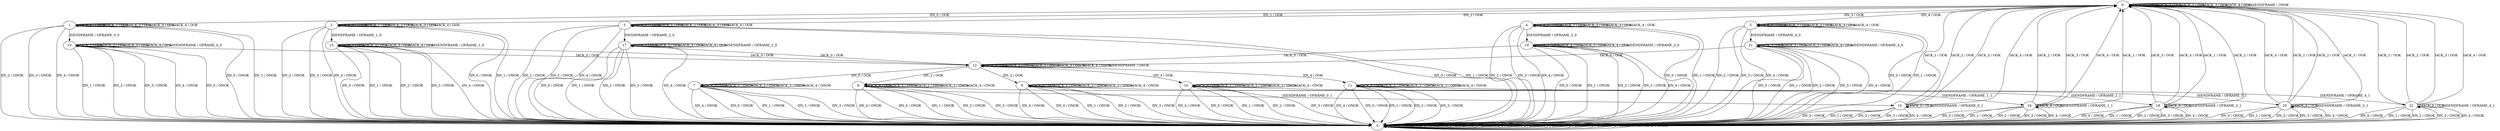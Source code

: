 digraph {
6
0
1
2
3
4
5
7
8
9
10
11
12
13
14
15
16
17
18
19
20
21
22
6 -> 6 [label="IACK_0 / ONOK"]
6 -> 6 [label="IACK_1 / OOK"]
6 -> 6 [label="IACK_2 / OOK"]
6 -> 6 [label="IACK_3 / OOK"]
6 -> 6 [label="IACK_4 / OOK"]
6 -> 1 [label="IIN_0 / OOK"]
6 -> 2 [label="IIN_1 / OOK"]
6 -> 3 [label="IIN_2 / OOK"]
6 -> 4 [label="IIN_3 / OOK"]
6 -> 5 [label="IIN_4 / OOK"]
6 -> 6 [label="ISENDFRAME / ONOK"]
0 -> 0 [label="IACK_0 / ONOK"]
0 -> 0 [label="IACK_1 / ONOK"]
0 -> 0 [label="IACK_2 / ONOK"]
0 -> 0 [label="IACK_3 / ONOK"]
0 -> 0 [label="IACK_4 / ONOK"]
0 -> 0 [label="IIN_0 / ONOK"]
0 -> 0 [label="IIN_1 / ONOK"]
0 -> 0 [label="IIN_2 / ONOK"]
0 -> 0 [label="IIN_3 / ONOK"]
0 -> 0 [label="IIN_4 / ONOK"]
0 -> 0 [label="ISENDFRAME / ONOK"]
1 -> 1 [label="IACK_0 / ONOK"]
1 -> 1 [label="IACK_1 / OOK"]
1 -> 1 [label="IACK_2 / OOK"]
1 -> 1 [label="IACK_3 / OOK"]
1 -> 1 [label="IACK_4 / OOK"]
1 -> 0 [label="IIN_0 / ONOK"]
1 -> 0 [label="IIN_1 / ONOK"]
1 -> 0 [label="IIN_2 / ONOK"]
1 -> 0 [label="IIN_3 / ONOK"]
1 -> 0 [label="IIN_4 / ONOK"]
1 -> 13 [label="ISENDFRAME / OFRAME_0_0"]
2 -> 2 [label="IACK_0 / ONOK"]
2 -> 2 [label="IACK_1 / OOK"]
2 -> 2 [label="IACK_2 / OOK"]
2 -> 2 [label="IACK_3 / OOK"]
2 -> 2 [label="IACK_4 / OOK"]
2 -> 0 [label="IIN_0 / ONOK"]
2 -> 0 [label="IIN_1 / ONOK"]
2 -> 0 [label="IIN_2 / ONOK"]
2 -> 0 [label="IIN_3 / ONOK"]
2 -> 0 [label="IIN_4 / ONOK"]
2 -> 15 [label="ISENDFRAME / OFRAME_1_0"]
3 -> 3 [label="IACK_0 / ONOK"]
3 -> 3 [label="IACK_1 / OOK"]
3 -> 3 [label="IACK_2 / OOK"]
3 -> 3 [label="IACK_3 / OOK"]
3 -> 3 [label="IACK_4 / OOK"]
3 -> 0 [label="IIN_0 / ONOK"]
3 -> 0 [label="IIN_1 / ONOK"]
3 -> 0 [label="IIN_2 / ONOK"]
3 -> 0 [label="IIN_3 / ONOK"]
3 -> 0 [label="IIN_4 / ONOK"]
3 -> 17 [label="ISENDFRAME / OFRAME_2_0"]
4 -> 4 [label="IACK_0 / ONOK"]
4 -> 4 [label="IACK_1 / OOK"]
4 -> 4 [label="IACK_2 / OOK"]
4 -> 4 [label="IACK_3 / OOK"]
4 -> 4 [label="IACK_4 / OOK"]
4 -> 0 [label="IIN_0 / ONOK"]
4 -> 0 [label="IIN_1 / ONOK"]
4 -> 0 [label="IIN_2 / ONOK"]
4 -> 0 [label="IIN_3 / ONOK"]
4 -> 0 [label="IIN_4 / ONOK"]
4 -> 19 [label="ISENDFRAME / OFRAME_3_0"]
5 -> 5 [label="IACK_0 / ONOK"]
5 -> 5 [label="IACK_1 / OOK"]
5 -> 5 [label="IACK_2 / OOK"]
5 -> 5 [label="IACK_3 / OOK"]
5 -> 5 [label="IACK_4 / OOK"]
5 -> 0 [label="IIN_0 / ONOK"]
5 -> 0 [label="IIN_1 / ONOK"]
5 -> 0 [label="IIN_2 / ONOK"]
5 -> 0 [label="IIN_3 / ONOK"]
5 -> 0 [label="IIN_4 / ONOK"]
5 -> 21 [label="ISENDFRAME / OFRAME_4_0"]
7 -> 7 [label="IACK_0 / OOK"]
7 -> 7 [label="IACK_1 / ONOK"]
7 -> 7 [label="IACK_2 / ONOK"]
7 -> 7 [label="IACK_3 / ONOK"]
7 -> 7 [label="IACK_4 / ONOK"]
7 -> 0 [label="IIN_0 / ONOK"]
7 -> 0 [label="IIN_1 / ONOK"]
7 -> 0 [label="IIN_2 / ONOK"]
7 -> 0 [label="IIN_3 / ONOK"]
7 -> 0 [label="IIN_4 / ONOK"]
7 -> 14 [label="ISENDFRAME / OFRAME_0_1"]
8 -> 8 [label="IACK_0 / OOK"]
8 -> 8 [label="IACK_1 / ONOK"]
8 -> 8 [label="IACK_2 / ONOK"]
8 -> 8 [label="IACK_3 / ONOK"]
8 -> 8 [label="IACK_4 / ONOK"]
8 -> 0 [label="IIN_0 / ONOK"]
8 -> 0 [label="IIN_1 / ONOK"]
8 -> 0 [label="IIN_2 / ONOK"]
8 -> 0 [label="IIN_3 / ONOK"]
8 -> 0 [label="IIN_4 / ONOK"]
8 -> 16 [label="ISENDFRAME / OFRAME_1_1"]
9 -> 9 [label="IACK_0 / OOK"]
9 -> 9 [label="IACK_1 / ONOK"]
9 -> 9 [label="IACK_2 / ONOK"]
9 -> 9 [label="IACK_3 / ONOK"]
9 -> 9 [label="IACK_4 / ONOK"]
9 -> 0 [label="IIN_0 / ONOK"]
9 -> 0 [label="IIN_1 / ONOK"]
9 -> 0 [label="IIN_2 / ONOK"]
9 -> 0 [label="IIN_3 / ONOK"]
9 -> 0 [label="IIN_4 / ONOK"]
9 -> 18 [label="ISENDFRAME / OFRAME_2_1"]
10 -> 10 [label="IACK_0 / OOK"]
10 -> 10 [label="IACK_1 / ONOK"]
10 -> 10 [label="IACK_2 / ONOK"]
10 -> 10 [label="IACK_3 / ONOK"]
10 -> 10 [label="IACK_4 / ONOK"]
10 -> 0 [label="IIN_0 / ONOK"]
10 -> 0 [label="IIN_1 / ONOK"]
10 -> 0 [label="IIN_2 / ONOK"]
10 -> 0 [label="IIN_3 / ONOK"]
10 -> 0 [label="IIN_4 / ONOK"]
10 -> 20 [label="ISENDFRAME / OFRAME_3_1"]
11 -> 11 [label="IACK_0 / OOK"]
11 -> 11 [label="IACK_1 / ONOK"]
11 -> 11 [label="IACK_2 / ONOK"]
11 -> 11 [label="IACK_3 / ONOK"]
11 -> 11 [label="IACK_4 / ONOK"]
11 -> 0 [label="IIN_0 / ONOK"]
11 -> 0 [label="IIN_1 / ONOK"]
11 -> 0 [label="IIN_2 / ONOK"]
11 -> 0 [label="IIN_3 / ONOK"]
11 -> 0 [label="IIN_4 / ONOK"]
11 -> 22 [label="ISENDFRAME / OFRAME_4_1"]
12 -> 12 [label="IACK_0 / OOK"]
12 -> 12 [label="IACK_1 / ONOK"]
12 -> 12 [label="IACK_2 / ONOK"]
12 -> 12 [label="IACK_3 / ONOK"]
12 -> 12 [label="IACK_4 / ONOK"]
12 -> 7 [label="IIN_0 / OOK"]
12 -> 8 [label="IIN_1 / OOK"]
12 -> 9 [label="IIN_2 / OOK"]
12 -> 10 [label="IIN_3 / OOK"]
12 -> 11 [label="IIN_4 / OOK"]
12 -> 12 [label="ISENDFRAME / ONOK"]
13 -> 12 [label="IACK_0 / OOK"]
13 -> 13 [label="IACK_1 / OOK"]
13 -> 13 [label="IACK_2 / OOK"]
13 -> 13 [label="IACK_3 / OOK"]
13 -> 13 [label="IACK_4 / OOK"]
13 -> 0 [label="IIN_0 / ONOK"]
13 -> 0 [label="IIN_1 / ONOK"]
13 -> 0 [label="IIN_2 / ONOK"]
13 -> 0 [label="IIN_3 / ONOK"]
13 -> 0 [label="IIN_4 / ONOK"]
13 -> 13 [label="ISENDFRAME / OFRAME_0_0"]
14 -> 14 [label="IACK_0 / OOK"]
14 -> 6 [label="IACK_1 / OOK"]
14 -> 6 [label="IACK_2 / OOK"]
14 -> 6 [label="IACK_3 / OOK"]
14 -> 6 [label="IACK_4 / OOK"]
14 -> 0 [label="IIN_0 / ONOK"]
14 -> 0 [label="IIN_1 / ONOK"]
14 -> 0 [label="IIN_2 / ONOK"]
14 -> 0 [label="IIN_3 / ONOK"]
14 -> 0 [label="IIN_4 / ONOK"]
14 -> 14 [label="ISENDFRAME / OFRAME_0_1"]
15 -> 12 [label="IACK_0 / OOK"]
15 -> 15 [label="IACK_1 / OOK"]
15 -> 15 [label="IACK_2 / OOK"]
15 -> 15 [label="IACK_3 / OOK"]
15 -> 15 [label="IACK_4 / OOK"]
15 -> 0 [label="IIN_0 / ONOK"]
15 -> 0 [label="IIN_1 / ONOK"]
15 -> 0 [label="IIN_2 / ONOK"]
15 -> 0 [label="IIN_3 / ONOK"]
15 -> 0 [label="IIN_4 / ONOK"]
15 -> 15 [label="ISENDFRAME / OFRAME_1_0"]
16 -> 16 [label="IACK_0 / OOK"]
16 -> 6 [label="IACK_1 / OOK"]
16 -> 6 [label="IACK_2 / OOK"]
16 -> 6 [label="IACK_3 / OOK"]
16 -> 6 [label="IACK_4 / OOK"]
16 -> 0 [label="IIN_0 / ONOK"]
16 -> 0 [label="IIN_1 / ONOK"]
16 -> 0 [label="IIN_2 / ONOK"]
16 -> 0 [label="IIN_3 / ONOK"]
16 -> 0 [label="IIN_4 / ONOK"]
16 -> 16 [label="ISENDFRAME / OFRAME_1_1"]
17 -> 12 [label="IACK_0 / OOK"]
17 -> 17 [label="IACK_1 / OOK"]
17 -> 17 [label="IACK_2 / OOK"]
17 -> 17 [label="IACK_3 / OOK"]
17 -> 17 [label="IACK_4 / OOK"]
17 -> 0 [label="IIN_0 / ONOK"]
17 -> 0 [label="IIN_1 / ONOK"]
17 -> 0 [label="IIN_2 / ONOK"]
17 -> 0 [label="IIN_3 / ONOK"]
17 -> 0 [label="IIN_4 / ONOK"]
17 -> 17 [label="ISENDFRAME / OFRAME_2_0"]
18 -> 18 [label="IACK_0 / OOK"]
18 -> 6 [label="IACK_1 / OOK"]
18 -> 6 [label="IACK_2 / OOK"]
18 -> 6 [label="IACK_3 / OOK"]
18 -> 6 [label="IACK_4 / OOK"]
18 -> 0 [label="IIN_0 / ONOK"]
18 -> 0 [label="IIN_1 / ONOK"]
18 -> 0 [label="IIN_2 / ONOK"]
18 -> 0 [label="IIN_3 / ONOK"]
18 -> 0 [label="IIN_4 / ONOK"]
18 -> 18 [label="ISENDFRAME / OFRAME_2_1"]
19 -> 12 [label="IACK_0 / OOK"]
19 -> 19 [label="IACK_1 / OOK"]
19 -> 19 [label="IACK_2 / OOK"]
19 -> 19 [label="IACK_3 / OOK"]
19 -> 19 [label="IACK_4 / OOK"]
19 -> 0 [label="IIN_0 / ONOK"]
19 -> 0 [label="IIN_1 / ONOK"]
19 -> 0 [label="IIN_2 / ONOK"]
19 -> 0 [label="IIN_3 / ONOK"]
19 -> 0 [label="IIN_4 / ONOK"]
19 -> 19 [label="ISENDFRAME / OFRAME_3_0"]
20 -> 20 [label="IACK_0 / OOK"]
20 -> 6 [label="IACK_1 / OOK"]
20 -> 6 [label="IACK_2 / OOK"]
20 -> 6 [label="IACK_3 / OOK"]
20 -> 6 [label="IACK_4 / OOK"]
20 -> 0 [label="IIN_0 / ONOK"]
20 -> 0 [label="IIN_1 / ONOK"]
20 -> 0 [label="IIN_2 / ONOK"]
20 -> 0 [label="IIN_3 / ONOK"]
20 -> 0 [label="IIN_4 / ONOK"]
20 -> 20 [label="ISENDFRAME / OFRAME_3_1"]
21 -> 12 [label="IACK_0 / OOK"]
21 -> 21 [label="IACK_1 / OOK"]
21 -> 21 [label="IACK_2 / OOK"]
21 -> 21 [label="IACK_3 / OOK"]
21 -> 21 [label="IACK_4 / OOK"]
21 -> 0 [label="IIN_0 / ONOK"]
21 -> 0 [label="IIN_1 / ONOK"]
21 -> 0 [label="IIN_2 / ONOK"]
21 -> 0 [label="IIN_3 / ONOK"]
21 -> 0 [label="IIN_4 / ONOK"]
21 -> 21 [label="ISENDFRAME / OFRAME_4_0"]
22 -> 22 [label="IACK_0 / OOK"]
22 -> 6 [label="IACK_1 / OOK"]
22 -> 6 [label="IACK_2 / OOK"]
22 -> 6 [label="IACK_3 / OOK"]
22 -> 6 [label="IACK_4 / OOK"]
22 -> 0 [label="IIN_0 / ONOK"]
22 -> 0 [label="IIN_1 / ONOK"]
22 -> 0 [label="IIN_2 / ONOK"]
22 -> 0 [label="IIN_3 / ONOK"]
22 -> 0 [label="IIN_4 / ONOK"]
22 -> 22 [label="ISENDFRAME / OFRAME_4_1"]
}

